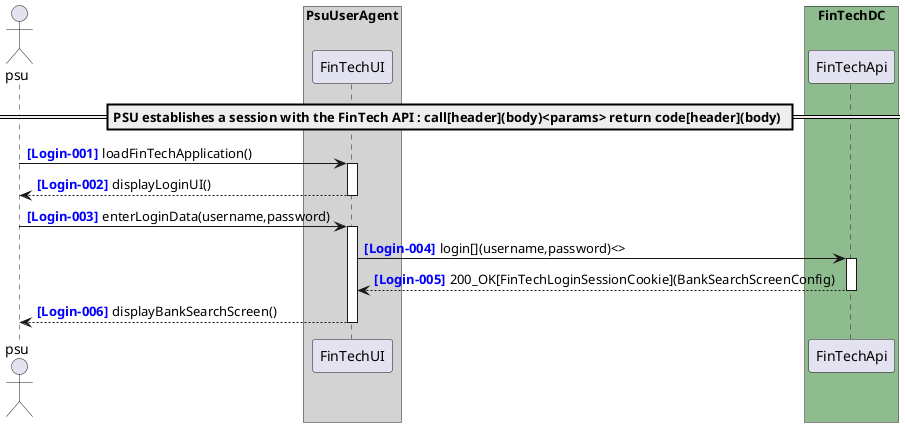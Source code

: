 @startuml

autonumber "<b><color blue>[Login-000]</color></b>"
actor psu

box "PsuUserAgent" #LightGray
    participant "FinTechUI" as FinTechUI
    'participant "ConsentAuthorisationUI" as ConsentAuthorisationUI
    'participant "OnlineBankingUI" as OnlineBankingUI
end box
box "FinTechDC" #DarkSeaGreen
    participant "FinTechApi" as FinTechApi
end box
box "TppDC" #LightGray
    'participant "TppBankingApi" as TppBankingApi
    'participant "TppBankSearchApi" as TppBankSearchApi
    'participant "ConsentAuthorisationApi" as ConsentAuthorisationApi

    'participant "RedirectSessionStoreApi" as RedirectSessionStoreApi
    'participant "BankingProtocolSelector" as BankingProtocolSelector
    'participant "BankingProtocol" as BankingProtocol
end box
box "AspspDC" #LightSkyBlue
	'participant "AspspBankingApi" as AspspBankingApi
    'participant "OnlineBankingApi" as OnlineBankingApi
end box

== PSU establishes a session with the FinTech API : call[header](body)<params> return code[header](body) ==
psu -> FinTechUI ++ : loadFinTechApplication()
return displayLoginUI()
psu -> FinTechUI ++ : enterLoginData(username,password)
FinTechUI -> FinTechApi ++ : login[](username,password)<>
return 200_OK[FinTechLoginSessionCookie](BankSearchScreenConfig)
return displayBankSearchScreen()
@enduml